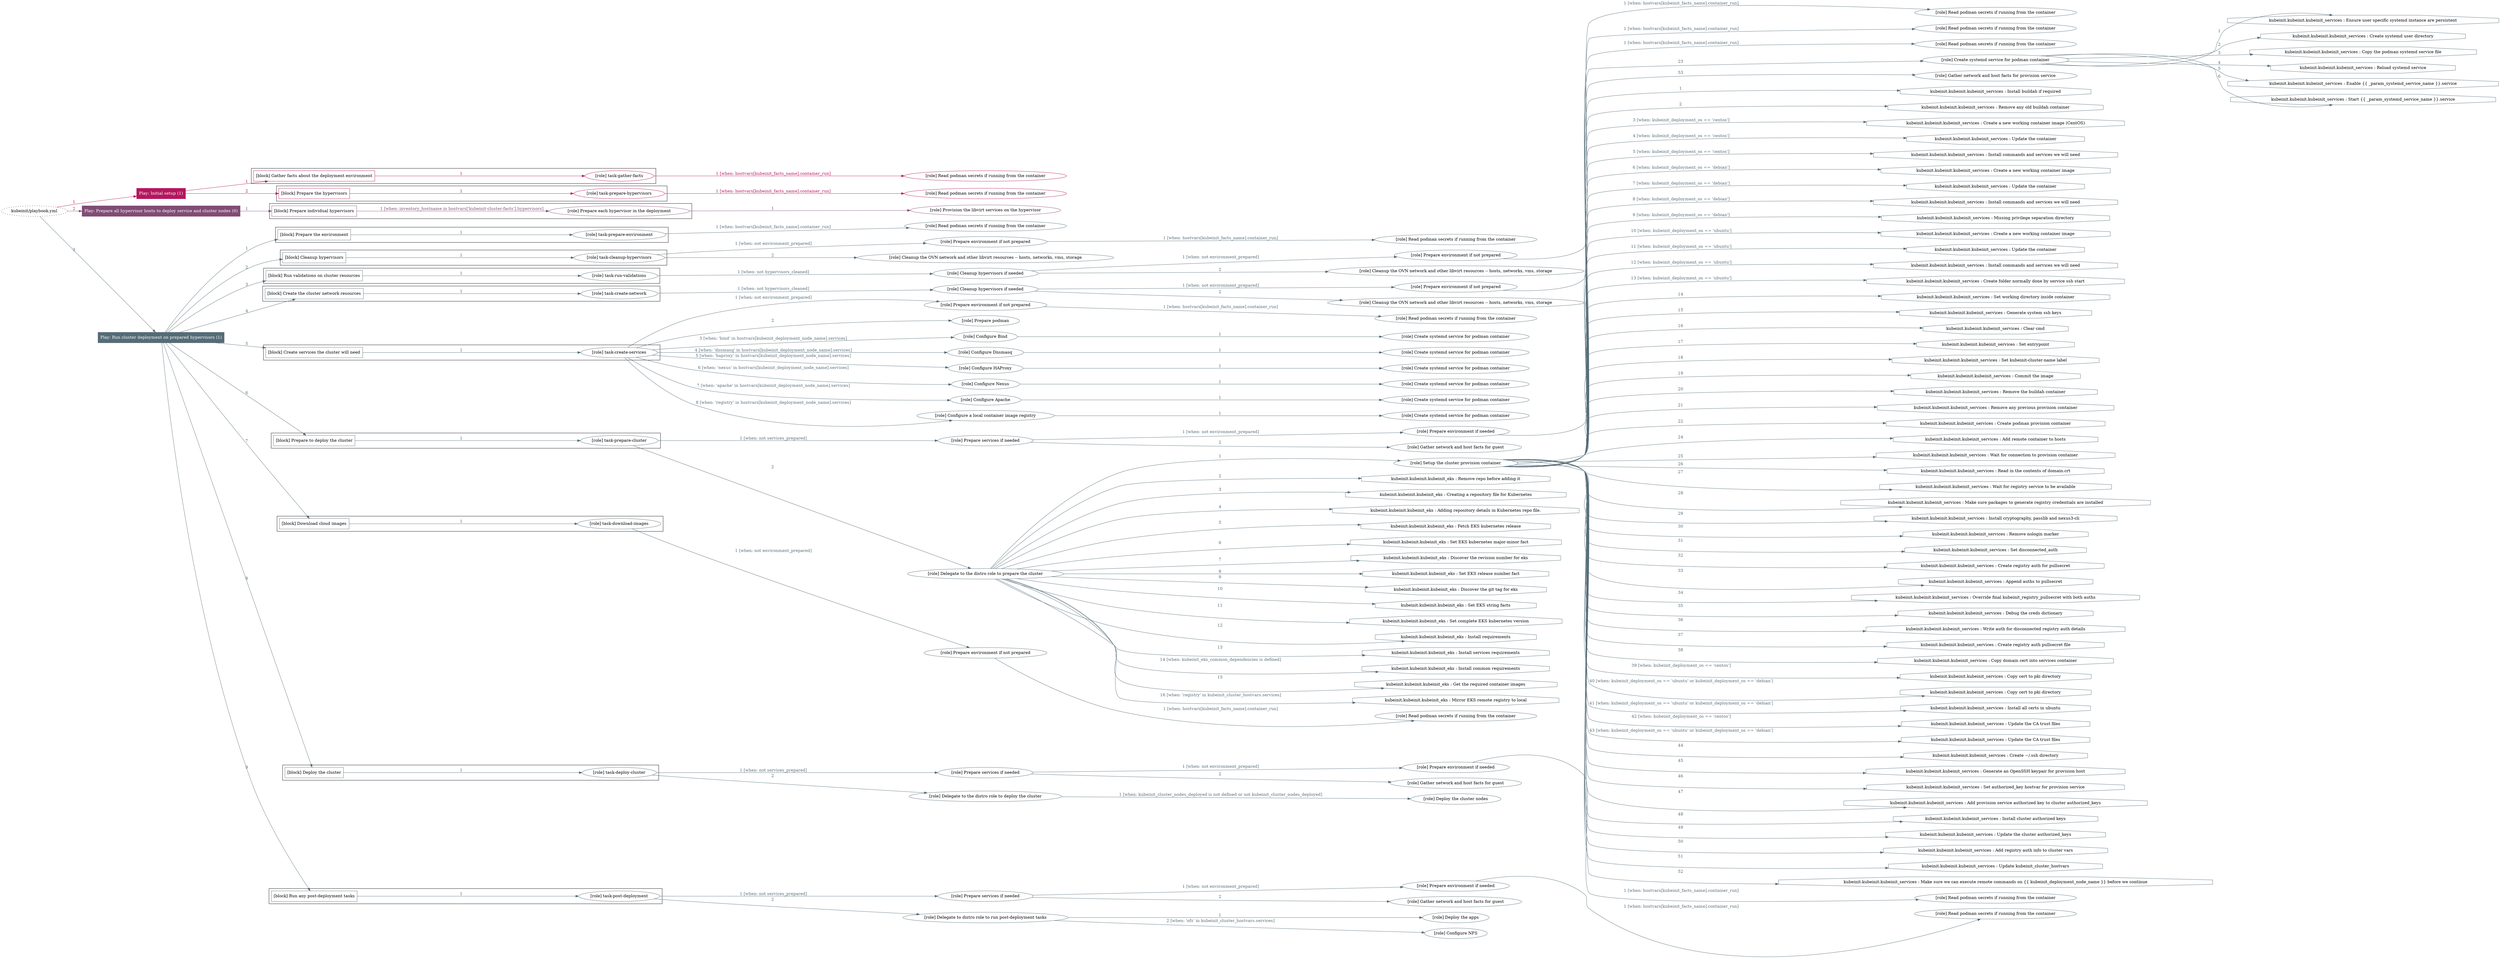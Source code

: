 digraph {
	graph [concentrate=true ordering=in rankdir=LR ratio=fill]
	edge [esep=5 sep=10]
	"kubeinit/playbook.yml" [id=root_node style=dotted]
	play_213f224e [label="Play: Initial setup (1)" color="#b6165e" fontcolor="#ffffff" id=play_213f224e shape=box style=filled tooltip=localhost]
	"kubeinit/playbook.yml" -> play_213f224e [label="1 " color="#b6165e" fontcolor="#b6165e" id=edge_bcc7f923 labeltooltip="1 " tooltip="1 "]
	subgraph "Read podman secrets if running from the container" {
		role_6fae4da5 [label="[role] Read podman secrets if running from the container" color="#b6165e" id=role_6fae4da5 tooltip="Read podman secrets if running from the container"]
	}
	subgraph "task-gather-facts" {
		role_3daa9d02 [label="[role] task-gather-facts" color="#b6165e" id=role_3daa9d02 tooltip="task-gather-facts"]
		role_3daa9d02 -> role_6fae4da5 [label="1 [when: hostvars[kubeinit_facts_name].container_run]" color="#b6165e" fontcolor="#b6165e" id=edge_606ca2a6 labeltooltip="1 [when: hostvars[kubeinit_facts_name].container_run]" tooltip="1 [when: hostvars[kubeinit_facts_name].container_run]"]
	}
	subgraph "Read podman secrets if running from the container" {
		role_9d55959b [label="[role] Read podman secrets if running from the container" color="#b6165e" id=role_9d55959b tooltip="Read podman secrets if running from the container"]
	}
	subgraph "task-prepare-hypervisors" {
		role_b3e588ba [label="[role] task-prepare-hypervisors" color="#b6165e" id=role_b3e588ba tooltip="task-prepare-hypervisors"]
		role_b3e588ba -> role_9d55959b [label="1 [when: hostvars[kubeinit_facts_name].container_run]" color="#b6165e" fontcolor="#b6165e" id=edge_e23ecba1 labeltooltip="1 [when: hostvars[kubeinit_facts_name].container_run]" tooltip="1 [when: hostvars[kubeinit_facts_name].container_run]"]
	}
	subgraph "Play: Initial setup (1)" {
		play_213f224e -> block_6819969c [label=1 color="#b6165e" fontcolor="#b6165e" id=edge_2ac88c82 labeltooltip=1 tooltip=1]
		subgraph cluster_block_6819969c {
			block_6819969c [label="[block] Gather facts about the deployment environment" color="#b6165e" id=block_6819969c labeltooltip="Gather facts about the deployment environment" shape=box tooltip="Gather facts about the deployment environment"]
			block_6819969c -> role_3daa9d02 [label="1 " color="#b6165e" fontcolor="#b6165e" id=edge_5d2657b3 labeltooltip="1 " tooltip="1 "]
		}
		play_213f224e -> block_0659b045 [label=2 color="#b6165e" fontcolor="#b6165e" id=edge_fc0f7647 labeltooltip=2 tooltip=2]
		subgraph cluster_block_0659b045 {
			block_0659b045 [label="[block] Prepare the hypervisors" color="#b6165e" id=block_0659b045 labeltooltip="Prepare the hypervisors" shape=box tooltip="Prepare the hypervisors"]
			block_0659b045 -> role_b3e588ba [label="1 " color="#b6165e" fontcolor="#b6165e" id=edge_28c96007 labeltooltip="1 " tooltip="1 "]
		}
	}
	play_93d9a16a [label="Play: Prepare all hypervisor hosts to deploy service and cluster nodes (0)" color="#804c75" fontcolor="#ffffff" id=play_93d9a16a shape=box style=filled tooltip="Play: Prepare all hypervisor hosts to deploy service and cluster nodes (0)"]
	"kubeinit/playbook.yml" -> play_93d9a16a [label="2 " color="#804c75" fontcolor="#804c75" id=edge_40f42648 labeltooltip="2 " tooltip="2 "]
	subgraph "Provision the libvirt services on the hypervisor" {
		role_11adf6aa [label="[role] Provision the libvirt services on the hypervisor" color="#804c75" id=role_11adf6aa tooltip="Provision the libvirt services on the hypervisor"]
	}
	subgraph "Prepare each hypervisor in the deployment" {
		role_f7cfc316 [label="[role] Prepare each hypervisor in the deployment" color="#804c75" id=role_f7cfc316 tooltip="Prepare each hypervisor in the deployment"]
		role_f7cfc316 -> role_11adf6aa [label="1 " color="#804c75" fontcolor="#804c75" id=edge_955c4f2e labeltooltip="1 " tooltip="1 "]
	}
	subgraph "Play: Prepare all hypervisor hosts to deploy service and cluster nodes (0)" {
		play_93d9a16a -> block_e1a89f68 [label=1 color="#804c75" fontcolor="#804c75" id=edge_a2365530 labeltooltip=1 tooltip=1]
		subgraph cluster_block_e1a89f68 {
			block_e1a89f68 [label="[block] Prepare individual hypervisors" color="#804c75" id=block_e1a89f68 labeltooltip="Prepare individual hypervisors" shape=box tooltip="Prepare individual hypervisors"]
			block_e1a89f68 -> role_f7cfc316 [label="1 [when: inventory_hostname in hostvars['kubeinit-cluster-facts'].hypervisors]" color="#804c75" fontcolor="#804c75" id=edge_7156a4ee labeltooltip="1 [when: inventory_hostname in hostvars['kubeinit-cluster-facts'].hypervisors]" tooltip="1 [when: inventory_hostname in hostvars['kubeinit-cluster-facts'].hypervisors]"]
		}
	}
	play_51541b2b [label="Play: Run cluster deployment on prepared hypervisors (1)" color="#556c77" fontcolor="#ffffff" id=play_51541b2b shape=box style=filled tooltip=localhost]
	"kubeinit/playbook.yml" -> play_51541b2b [label="3 " color="#556c77" fontcolor="#556c77" id=edge_4a531b9a labeltooltip="3 " tooltip="3 "]
	subgraph "Read podman secrets if running from the container" {
		role_d463c426 [label="[role] Read podman secrets if running from the container" color="#556c77" id=role_d463c426 tooltip="Read podman secrets if running from the container"]
	}
	subgraph "task-prepare-environment" {
		role_87d5109f [label="[role] task-prepare-environment" color="#556c77" id=role_87d5109f tooltip="task-prepare-environment"]
		role_87d5109f -> role_d463c426 [label="1 [when: hostvars[kubeinit_facts_name].container_run]" color="#556c77" fontcolor="#556c77" id=edge_75179e72 labeltooltip="1 [when: hostvars[kubeinit_facts_name].container_run]" tooltip="1 [when: hostvars[kubeinit_facts_name].container_run]"]
	}
	subgraph "Read podman secrets if running from the container" {
		role_6edde8f5 [label="[role] Read podman secrets if running from the container" color="#556c77" id=role_6edde8f5 tooltip="Read podman secrets if running from the container"]
	}
	subgraph "Prepare environment if not prepared" {
		role_4ce0f50f [label="[role] Prepare environment if not prepared" color="#556c77" id=role_4ce0f50f tooltip="Prepare environment if not prepared"]
		role_4ce0f50f -> role_6edde8f5 [label="1 [when: hostvars[kubeinit_facts_name].container_run]" color="#556c77" fontcolor="#556c77" id=edge_3dd372ea labeltooltip="1 [when: hostvars[kubeinit_facts_name].container_run]" tooltip="1 [when: hostvars[kubeinit_facts_name].container_run]"]
	}
	subgraph "Cleanup the OVN network and other libvirt resources -- hosts, networks, vms, storage" {
		role_8e284e65 [label="[role] Cleanup the OVN network and other libvirt resources -- hosts, networks, vms, storage" color="#556c77" id=role_8e284e65 tooltip="Cleanup the OVN network and other libvirt resources -- hosts, networks, vms, storage"]
	}
	subgraph "task-cleanup-hypervisors" {
		role_b30ddd92 [label="[role] task-cleanup-hypervisors" color="#556c77" id=role_b30ddd92 tooltip="task-cleanup-hypervisors"]
		role_b30ddd92 -> role_4ce0f50f [label="1 [when: not environment_prepared]" color="#556c77" fontcolor="#556c77" id=edge_1ad85219 labeltooltip="1 [when: not environment_prepared]" tooltip="1 [when: not environment_prepared]"]
		role_b30ddd92 -> role_8e284e65 [label="2 " color="#556c77" fontcolor="#556c77" id=edge_4b482b2f labeltooltip="2 " tooltip="2 "]
	}
	subgraph "Read podman secrets if running from the container" {
		role_35ddc9c2 [label="[role] Read podman secrets if running from the container" color="#556c77" id=role_35ddc9c2 tooltip="Read podman secrets if running from the container"]
	}
	subgraph "Prepare environment if not prepared" {
		role_5c58541e [label="[role] Prepare environment if not prepared" color="#556c77" id=role_5c58541e tooltip="Prepare environment if not prepared"]
		role_5c58541e -> role_35ddc9c2 [label="1 [when: hostvars[kubeinit_facts_name].container_run]" color="#556c77" fontcolor="#556c77" id=edge_2d92f832 labeltooltip="1 [when: hostvars[kubeinit_facts_name].container_run]" tooltip="1 [when: hostvars[kubeinit_facts_name].container_run]"]
	}
	subgraph "Cleanup the OVN network and other libvirt resources -- hosts, networks, vms, storage" {
		role_239dcb6d [label="[role] Cleanup the OVN network and other libvirt resources -- hosts, networks, vms, storage" color="#556c77" id=role_239dcb6d tooltip="Cleanup the OVN network and other libvirt resources -- hosts, networks, vms, storage"]
	}
	subgraph "Cleanup hypervisors if needed" {
		role_7a73d570 [label="[role] Cleanup hypervisors if needed" color="#556c77" id=role_7a73d570 tooltip="Cleanup hypervisors if needed"]
		role_7a73d570 -> role_5c58541e [label="1 [when: not environment_prepared]" color="#556c77" fontcolor="#556c77" id=edge_430dc2d2 labeltooltip="1 [when: not environment_prepared]" tooltip="1 [when: not environment_prepared]"]
		role_7a73d570 -> role_239dcb6d [label="2 " color="#556c77" fontcolor="#556c77" id=edge_1da99cf0 labeltooltip="2 " tooltip="2 "]
	}
	subgraph "task-run-validations" {
		role_28965996 [label="[role] task-run-validations" color="#556c77" id=role_28965996 tooltip="task-run-validations"]
		role_28965996 -> role_7a73d570 [label="1 [when: not hypervisors_cleaned]" color="#556c77" fontcolor="#556c77" id=edge_ea29a658 labeltooltip="1 [when: not hypervisors_cleaned]" tooltip="1 [when: not hypervisors_cleaned]"]
	}
	subgraph "Read podman secrets if running from the container" {
		role_da7162ee [label="[role] Read podman secrets if running from the container" color="#556c77" id=role_da7162ee tooltip="Read podman secrets if running from the container"]
	}
	subgraph "Prepare environment if not prepared" {
		role_421ade4d [label="[role] Prepare environment if not prepared" color="#556c77" id=role_421ade4d tooltip="Prepare environment if not prepared"]
		role_421ade4d -> role_da7162ee [label="1 [when: hostvars[kubeinit_facts_name].container_run]" color="#556c77" fontcolor="#556c77" id=edge_678c3c8c labeltooltip="1 [when: hostvars[kubeinit_facts_name].container_run]" tooltip="1 [when: hostvars[kubeinit_facts_name].container_run]"]
	}
	subgraph "Cleanup the OVN network and other libvirt resources -- hosts, networks, vms, storage" {
		role_2fc813c1 [label="[role] Cleanup the OVN network and other libvirt resources -- hosts, networks, vms, storage" color="#556c77" id=role_2fc813c1 tooltip="Cleanup the OVN network and other libvirt resources -- hosts, networks, vms, storage"]
	}
	subgraph "Cleanup hypervisors if needed" {
		role_c37bb1fa [label="[role] Cleanup hypervisors if needed" color="#556c77" id=role_c37bb1fa tooltip="Cleanup hypervisors if needed"]
		role_c37bb1fa -> role_421ade4d [label="1 [when: not environment_prepared]" color="#556c77" fontcolor="#556c77" id=edge_d11562c4 labeltooltip="1 [when: not environment_prepared]" tooltip="1 [when: not environment_prepared]"]
		role_c37bb1fa -> role_2fc813c1 [label="2 " color="#556c77" fontcolor="#556c77" id=edge_e335a620 labeltooltip="2 " tooltip="2 "]
	}
	subgraph "task-create-network" {
		role_479144ea [label="[role] task-create-network" color="#556c77" id=role_479144ea tooltip="task-create-network"]
		role_479144ea -> role_c37bb1fa [label="1 [when: not hypervisors_cleaned]" color="#556c77" fontcolor="#556c77" id=edge_5cef82dc labeltooltip="1 [when: not hypervisors_cleaned]" tooltip="1 [when: not hypervisors_cleaned]"]
	}
	subgraph "Read podman secrets if running from the container" {
		role_43dda18b [label="[role] Read podman secrets if running from the container" color="#556c77" id=role_43dda18b tooltip="Read podman secrets if running from the container"]
	}
	subgraph "Prepare environment if not prepared" {
		role_ae459197 [label="[role] Prepare environment if not prepared" color="#556c77" id=role_ae459197 tooltip="Prepare environment if not prepared"]
		role_ae459197 -> role_43dda18b [label="1 [when: hostvars[kubeinit_facts_name].container_run]" color="#556c77" fontcolor="#556c77" id=edge_0d782db5 labeltooltip="1 [when: hostvars[kubeinit_facts_name].container_run]" tooltip="1 [when: hostvars[kubeinit_facts_name].container_run]"]
	}
	subgraph "Prepare podman" {
		role_dc4ef62b [label="[role] Prepare podman" color="#556c77" id=role_dc4ef62b tooltip="Prepare podman"]
	}
	subgraph "Create systemd service for podman container" {
		role_9eaae545 [label="[role] Create systemd service for podman container" color="#556c77" id=role_9eaae545 tooltip="Create systemd service for podman container"]
	}
	subgraph "Configure Bind" {
		role_8fda4bb0 [label="[role] Configure Bind" color="#556c77" id=role_8fda4bb0 tooltip="Configure Bind"]
		role_8fda4bb0 -> role_9eaae545 [label="1 " color="#556c77" fontcolor="#556c77" id=edge_7a6d00e3 labeltooltip="1 " tooltip="1 "]
	}
	subgraph "Create systemd service for podman container" {
		role_cacae34c [label="[role] Create systemd service for podman container" color="#556c77" id=role_cacae34c tooltip="Create systemd service for podman container"]
	}
	subgraph "Configure Dnsmasq" {
		role_e81cf12d [label="[role] Configure Dnsmasq" color="#556c77" id=role_e81cf12d tooltip="Configure Dnsmasq"]
		role_e81cf12d -> role_cacae34c [label="1 " color="#556c77" fontcolor="#556c77" id=edge_76eb1442 labeltooltip="1 " tooltip="1 "]
	}
	subgraph "Create systemd service for podman container" {
		role_3b733d02 [label="[role] Create systemd service for podman container" color="#556c77" id=role_3b733d02 tooltip="Create systemd service for podman container"]
	}
	subgraph "Configure HAProxy" {
		role_d37d9c45 [label="[role] Configure HAProxy" color="#556c77" id=role_d37d9c45 tooltip="Configure HAProxy"]
		role_d37d9c45 -> role_3b733d02 [label="1 " color="#556c77" fontcolor="#556c77" id=edge_e5d9c678 labeltooltip="1 " tooltip="1 "]
	}
	subgraph "Create systemd service for podman container" {
		role_ba1ecabe [label="[role] Create systemd service for podman container" color="#556c77" id=role_ba1ecabe tooltip="Create systemd service for podman container"]
	}
	subgraph "Configure Nexus" {
		role_e62ba1f5 [label="[role] Configure Nexus" color="#556c77" id=role_e62ba1f5 tooltip="Configure Nexus"]
		role_e62ba1f5 -> role_ba1ecabe [label="1 " color="#556c77" fontcolor="#556c77" id=edge_3108903b labeltooltip="1 " tooltip="1 "]
	}
	subgraph "Create systemd service for podman container" {
		role_3c3c881f [label="[role] Create systemd service for podman container" color="#556c77" id=role_3c3c881f tooltip="Create systemd service for podman container"]
	}
	subgraph "Configure Apache" {
		role_87eb57d1 [label="[role] Configure Apache" color="#556c77" id=role_87eb57d1 tooltip="Configure Apache"]
		role_87eb57d1 -> role_3c3c881f [label="1 " color="#556c77" fontcolor="#556c77" id=edge_36d98d65 labeltooltip="1 " tooltip="1 "]
	}
	subgraph "Create systemd service for podman container" {
		role_004eb457 [label="[role] Create systemd service for podman container" color="#556c77" id=role_004eb457 tooltip="Create systemd service for podman container"]
	}
	subgraph "Configure a local container image registry" {
		role_050724e7 [label="[role] Configure a local container image registry" color="#556c77" id=role_050724e7 tooltip="Configure a local container image registry"]
		role_050724e7 -> role_004eb457 [label="1 " color="#556c77" fontcolor="#556c77" id=edge_0120c27a labeltooltip="1 " tooltip="1 "]
	}
	subgraph "task-create-services" {
		role_28529d72 [label="[role] task-create-services" color="#556c77" id=role_28529d72 tooltip="task-create-services"]
		role_28529d72 -> role_ae459197 [label="1 [when: not environment_prepared]" color="#556c77" fontcolor="#556c77" id=edge_0d5cc60b labeltooltip="1 [when: not environment_prepared]" tooltip="1 [when: not environment_prepared]"]
		role_28529d72 -> role_dc4ef62b [label="2 " color="#556c77" fontcolor="#556c77" id=edge_a1be93b6 labeltooltip="2 " tooltip="2 "]
		role_28529d72 -> role_8fda4bb0 [label="3 [when: 'bind' in hostvars[kubeinit_deployment_node_name].services]" color="#556c77" fontcolor="#556c77" id=edge_9ff62770 labeltooltip="3 [when: 'bind' in hostvars[kubeinit_deployment_node_name].services]" tooltip="3 [when: 'bind' in hostvars[kubeinit_deployment_node_name].services]"]
		role_28529d72 -> role_e81cf12d [label="4 [when: 'dnsmasq' in hostvars[kubeinit_deployment_node_name].services]" color="#556c77" fontcolor="#556c77" id=edge_1fcb8578 labeltooltip="4 [when: 'dnsmasq' in hostvars[kubeinit_deployment_node_name].services]" tooltip="4 [when: 'dnsmasq' in hostvars[kubeinit_deployment_node_name].services]"]
		role_28529d72 -> role_d37d9c45 [label="5 [when: 'haproxy' in hostvars[kubeinit_deployment_node_name].services]" color="#556c77" fontcolor="#556c77" id=edge_34e27600 labeltooltip="5 [when: 'haproxy' in hostvars[kubeinit_deployment_node_name].services]" tooltip="5 [when: 'haproxy' in hostvars[kubeinit_deployment_node_name].services]"]
		role_28529d72 -> role_e62ba1f5 [label="6 [when: 'nexus' in hostvars[kubeinit_deployment_node_name].services]" color="#556c77" fontcolor="#556c77" id=edge_cff06b06 labeltooltip="6 [when: 'nexus' in hostvars[kubeinit_deployment_node_name].services]" tooltip="6 [when: 'nexus' in hostvars[kubeinit_deployment_node_name].services]"]
		role_28529d72 -> role_87eb57d1 [label="7 [when: 'apache' in hostvars[kubeinit_deployment_node_name].services]" color="#556c77" fontcolor="#556c77" id=edge_897ca704 labeltooltip="7 [when: 'apache' in hostvars[kubeinit_deployment_node_name].services]" tooltip="7 [when: 'apache' in hostvars[kubeinit_deployment_node_name].services]"]
		role_28529d72 -> role_050724e7 [label="8 [when: 'registry' in hostvars[kubeinit_deployment_node_name].services]" color="#556c77" fontcolor="#556c77" id=edge_6320c129 labeltooltip="8 [when: 'registry' in hostvars[kubeinit_deployment_node_name].services]" tooltip="8 [when: 'registry' in hostvars[kubeinit_deployment_node_name].services]"]
	}
	subgraph "Read podman secrets if running from the container" {
		role_60412442 [label="[role] Read podman secrets if running from the container" color="#556c77" id=role_60412442 tooltip="Read podman secrets if running from the container"]
	}
	subgraph "Prepare environment if needed" {
		role_51bf4aae [label="[role] Prepare environment if needed" color="#556c77" id=role_51bf4aae tooltip="Prepare environment if needed"]
		role_51bf4aae -> role_60412442 [label="1 [when: hostvars[kubeinit_facts_name].container_run]" color="#556c77" fontcolor="#556c77" id=edge_c1e8fb0b labeltooltip="1 [when: hostvars[kubeinit_facts_name].container_run]" tooltip="1 [when: hostvars[kubeinit_facts_name].container_run]"]
	}
	subgraph "Gather network and host facts for guest" {
		role_7bf50613 [label="[role] Gather network and host facts for guest" color="#556c77" id=role_7bf50613 tooltip="Gather network and host facts for guest"]
	}
	subgraph "Prepare services if needed" {
		role_1dda9202 [label="[role] Prepare services if needed" color="#556c77" id=role_1dda9202 tooltip="Prepare services if needed"]
		role_1dda9202 -> role_51bf4aae [label="1 [when: not environment_prepared]" color="#556c77" fontcolor="#556c77" id=edge_7b5b2969 labeltooltip="1 [when: not environment_prepared]" tooltip="1 [when: not environment_prepared]"]
		role_1dda9202 -> role_7bf50613 [label="2 " color="#556c77" fontcolor="#556c77" id=edge_a3eb02bb labeltooltip="2 " tooltip="2 "]
	}
	subgraph "Create systemd service for podman container" {
		role_1c17e65f [label="[role] Create systemd service for podman container" color="#556c77" id=role_1c17e65f tooltip="Create systemd service for podman container"]
		task_85e9d548 [label="kubeinit.kubeinit.kubeinit_services : Ensure user specific systemd instance are persistent" color="#556c77" id=task_85e9d548 shape=octagon tooltip="kubeinit.kubeinit.kubeinit_services : Ensure user specific systemd instance are persistent"]
		role_1c17e65f -> task_85e9d548 [label="1 " color="#556c77" fontcolor="#556c77" id=edge_f8b98d39 labeltooltip="1 " tooltip="1 "]
		task_6e8e2cd5 [label="kubeinit.kubeinit.kubeinit_services : Create systemd user directory" color="#556c77" id=task_6e8e2cd5 shape=octagon tooltip="kubeinit.kubeinit.kubeinit_services : Create systemd user directory"]
		role_1c17e65f -> task_6e8e2cd5 [label="2 " color="#556c77" fontcolor="#556c77" id=edge_5c4e651e labeltooltip="2 " tooltip="2 "]
		task_f7bb1ab6 [label="kubeinit.kubeinit.kubeinit_services : Copy the podman systemd service file" color="#556c77" id=task_f7bb1ab6 shape=octagon tooltip="kubeinit.kubeinit.kubeinit_services : Copy the podman systemd service file"]
		role_1c17e65f -> task_f7bb1ab6 [label="3 " color="#556c77" fontcolor="#556c77" id=edge_51b12092 labeltooltip="3 " tooltip="3 "]
		task_c17a8962 [label="kubeinit.kubeinit.kubeinit_services : Reload systemd service" color="#556c77" id=task_c17a8962 shape=octagon tooltip="kubeinit.kubeinit.kubeinit_services : Reload systemd service"]
		role_1c17e65f -> task_c17a8962 [label="4 " color="#556c77" fontcolor="#556c77" id=edge_e6e511ce labeltooltip="4 " tooltip="4 "]
		task_5a215a5d [label="kubeinit.kubeinit.kubeinit_services : Enable {{ _param_systemd_service_name }}.service" color="#556c77" id=task_5a215a5d shape=octagon tooltip="kubeinit.kubeinit.kubeinit_services : Enable {{ _param_systemd_service_name }}.service"]
		role_1c17e65f -> task_5a215a5d [label="5 " color="#556c77" fontcolor="#556c77" id=edge_7a5b97cc labeltooltip="5 " tooltip="5 "]
		task_9cab67dc [label="kubeinit.kubeinit.kubeinit_services : Start {{ _param_systemd_service_name }}.service" color="#556c77" id=task_9cab67dc shape=octagon tooltip="kubeinit.kubeinit.kubeinit_services : Start {{ _param_systemd_service_name }}.service"]
		role_1c17e65f -> task_9cab67dc [label="6 " color="#556c77" fontcolor="#556c77" id=edge_7a8d3977 labeltooltip="6 " tooltip="6 "]
	}
	subgraph "Gather network and host facts for provision service" {
		role_30d154b8 [label="[role] Gather network and host facts for provision service" color="#556c77" id=role_30d154b8 tooltip="Gather network and host facts for provision service"]
	}
	subgraph "Setup the cluster provision container" {
		role_d5993841 [label="[role] Setup the cluster provision container" color="#556c77" id=role_d5993841 tooltip="Setup the cluster provision container"]
		task_cfda0a98 [label="kubeinit.kubeinit.kubeinit_services : Install buildah if required" color="#556c77" id=task_cfda0a98 shape=octagon tooltip="kubeinit.kubeinit.kubeinit_services : Install buildah if required"]
		role_d5993841 -> task_cfda0a98 [label="1 " color="#556c77" fontcolor="#556c77" id=edge_12ae29d3 labeltooltip="1 " tooltip="1 "]
		task_7e3a1b08 [label="kubeinit.kubeinit.kubeinit_services : Remove any old buildah container" color="#556c77" id=task_7e3a1b08 shape=octagon tooltip="kubeinit.kubeinit.kubeinit_services : Remove any old buildah container"]
		role_d5993841 -> task_7e3a1b08 [label="2 " color="#556c77" fontcolor="#556c77" id=edge_44ff59f7 labeltooltip="2 " tooltip="2 "]
		task_9a8e90e5 [label="kubeinit.kubeinit.kubeinit_services : Create a new working container image (CentOS)" color="#556c77" id=task_9a8e90e5 shape=octagon tooltip="kubeinit.kubeinit.kubeinit_services : Create a new working container image (CentOS)"]
		role_d5993841 -> task_9a8e90e5 [label="3 [when: kubeinit_deployment_os == 'centos']" color="#556c77" fontcolor="#556c77" id=edge_39a00b01 labeltooltip="3 [when: kubeinit_deployment_os == 'centos']" tooltip="3 [when: kubeinit_deployment_os == 'centos']"]
		task_d658d94d [label="kubeinit.kubeinit.kubeinit_services : Update the container" color="#556c77" id=task_d658d94d shape=octagon tooltip="kubeinit.kubeinit.kubeinit_services : Update the container"]
		role_d5993841 -> task_d658d94d [label="4 [when: kubeinit_deployment_os == 'centos']" color="#556c77" fontcolor="#556c77" id=edge_c21baa2d labeltooltip="4 [when: kubeinit_deployment_os == 'centos']" tooltip="4 [when: kubeinit_deployment_os == 'centos']"]
		task_ca053a01 [label="kubeinit.kubeinit.kubeinit_services : Install commands and services we will need" color="#556c77" id=task_ca053a01 shape=octagon tooltip="kubeinit.kubeinit.kubeinit_services : Install commands and services we will need"]
		role_d5993841 -> task_ca053a01 [label="5 [when: kubeinit_deployment_os == 'centos']" color="#556c77" fontcolor="#556c77" id=edge_b79c9136 labeltooltip="5 [when: kubeinit_deployment_os == 'centos']" tooltip="5 [when: kubeinit_deployment_os == 'centos']"]
		task_ff250a70 [label="kubeinit.kubeinit.kubeinit_services : Create a new working container image" color="#556c77" id=task_ff250a70 shape=octagon tooltip="kubeinit.kubeinit.kubeinit_services : Create a new working container image"]
		role_d5993841 -> task_ff250a70 [label="6 [when: kubeinit_deployment_os == 'debian']" color="#556c77" fontcolor="#556c77" id=edge_b2c4eb40 labeltooltip="6 [when: kubeinit_deployment_os == 'debian']" tooltip="6 [when: kubeinit_deployment_os == 'debian']"]
		task_ed3eee7c [label="kubeinit.kubeinit.kubeinit_services : Update the container" color="#556c77" id=task_ed3eee7c shape=octagon tooltip="kubeinit.kubeinit.kubeinit_services : Update the container"]
		role_d5993841 -> task_ed3eee7c [label="7 [when: kubeinit_deployment_os == 'debian']" color="#556c77" fontcolor="#556c77" id=edge_1e2dcf85 labeltooltip="7 [when: kubeinit_deployment_os == 'debian']" tooltip="7 [when: kubeinit_deployment_os == 'debian']"]
		task_3ba89cb0 [label="kubeinit.kubeinit.kubeinit_services : Install commands and services we will need" color="#556c77" id=task_3ba89cb0 shape=octagon tooltip="kubeinit.kubeinit.kubeinit_services : Install commands and services we will need"]
		role_d5993841 -> task_3ba89cb0 [label="8 [when: kubeinit_deployment_os == 'debian']" color="#556c77" fontcolor="#556c77" id=edge_257d1556 labeltooltip="8 [when: kubeinit_deployment_os == 'debian']" tooltip="8 [when: kubeinit_deployment_os == 'debian']"]
		task_85df8e71 [label="kubeinit.kubeinit.kubeinit_services : Missing privilege separation directory" color="#556c77" id=task_85df8e71 shape=octagon tooltip="kubeinit.kubeinit.kubeinit_services : Missing privilege separation directory"]
		role_d5993841 -> task_85df8e71 [label="9 [when: kubeinit_deployment_os == 'debian']" color="#556c77" fontcolor="#556c77" id=edge_d236d316 labeltooltip="9 [when: kubeinit_deployment_os == 'debian']" tooltip="9 [when: kubeinit_deployment_os == 'debian']"]
		task_d10e9dc0 [label="kubeinit.kubeinit.kubeinit_services : Create a new working container image" color="#556c77" id=task_d10e9dc0 shape=octagon tooltip="kubeinit.kubeinit.kubeinit_services : Create a new working container image"]
		role_d5993841 -> task_d10e9dc0 [label="10 [when: kubeinit_deployment_os == 'ubuntu']" color="#556c77" fontcolor="#556c77" id=edge_73e90143 labeltooltip="10 [when: kubeinit_deployment_os == 'ubuntu']" tooltip="10 [when: kubeinit_deployment_os == 'ubuntu']"]
		task_66aa2ce8 [label="kubeinit.kubeinit.kubeinit_services : Update the container" color="#556c77" id=task_66aa2ce8 shape=octagon tooltip="kubeinit.kubeinit.kubeinit_services : Update the container"]
		role_d5993841 -> task_66aa2ce8 [label="11 [when: kubeinit_deployment_os == 'ubuntu']" color="#556c77" fontcolor="#556c77" id=edge_6f7334a2 labeltooltip="11 [when: kubeinit_deployment_os == 'ubuntu']" tooltip="11 [when: kubeinit_deployment_os == 'ubuntu']"]
		task_1a32dc8d [label="kubeinit.kubeinit.kubeinit_services : Install commands and services we will need" color="#556c77" id=task_1a32dc8d shape=octagon tooltip="kubeinit.kubeinit.kubeinit_services : Install commands and services we will need"]
		role_d5993841 -> task_1a32dc8d [label="12 [when: kubeinit_deployment_os == 'ubuntu']" color="#556c77" fontcolor="#556c77" id=edge_5ff6063d labeltooltip="12 [when: kubeinit_deployment_os == 'ubuntu']" tooltip="12 [when: kubeinit_deployment_os == 'ubuntu']"]
		task_bdc57b46 [label="kubeinit.kubeinit.kubeinit_services : Create folder normally done by service ssh start" color="#556c77" id=task_bdc57b46 shape=octagon tooltip="kubeinit.kubeinit.kubeinit_services : Create folder normally done by service ssh start"]
		role_d5993841 -> task_bdc57b46 [label="13 [when: kubeinit_deployment_os == 'ubuntu']" color="#556c77" fontcolor="#556c77" id=edge_ccab3446 labeltooltip="13 [when: kubeinit_deployment_os == 'ubuntu']" tooltip="13 [when: kubeinit_deployment_os == 'ubuntu']"]
		task_f2a1602c [label="kubeinit.kubeinit.kubeinit_services : Set working directory inside container" color="#556c77" id=task_f2a1602c shape=octagon tooltip="kubeinit.kubeinit.kubeinit_services : Set working directory inside container"]
		role_d5993841 -> task_f2a1602c [label="14 " color="#556c77" fontcolor="#556c77" id=edge_6bc80458 labeltooltip="14 " tooltip="14 "]
		task_5ef79500 [label="kubeinit.kubeinit.kubeinit_services : Generate system ssh keys" color="#556c77" id=task_5ef79500 shape=octagon tooltip="kubeinit.kubeinit.kubeinit_services : Generate system ssh keys"]
		role_d5993841 -> task_5ef79500 [label="15 " color="#556c77" fontcolor="#556c77" id=edge_7e7121de labeltooltip="15 " tooltip="15 "]
		task_1a8f14e4 [label="kubeinit.kubeinit.kubeinit_services : Clear cmd" color="#556c77" id=task_1a8f14e4 shape=octagon tooltip="kubeinit.kubeinit.kubeinit_services : Clear cmd"]
		role_d5993841 -> task_1a8f14e4 [label="16 " color="#556c77" fontcolor="#556c77" id=edge_76abae0b labeltooltip="16 " tooltip="16 "]
		task_8a4fc1e3 [label="kubeinit.kubeinit.kubeinit_services : Set entrypoint" color="#556c77" id=task_8a4fc1e3 shape=octagon tooltip="kubeinit.kubeinit.kubeinit_services : Set entrypoint"]
		role_d5993841 -> task_8a4fc1e3 [label="17 " color="#556c77" fontcolor="#556c77" id=edge_d1330683 labeltooltip="17 " tooltip="17 "]
		task_60a3d631 [label="kubeinit.kubeinit.kubeinit_services : Set kubeinit-cluster-name label" color="#556c77" id=task_60a3d631 shape=octagon tooltip="kubeinit.kubeinit.kubeinit_services : Set kubeinit-cluster-name label"]
		role_d5993841 -> task_60a3d631 [label="18 " color="#556c77" fontcolor="#556c77" id=edge_95a43e25 labeltooltip="18 " tooltip="18 "]
		task_31fb4589 [label="kubeinit.kubeinit.kubeinit_services : Commit the image" color="#556c77" id=task_31fb4589 shape=octagon tooltip="kubeinit.kubeinit.kubeinit_services : Commit the image"]
		role_d5993841 -> task_31fb4589 [label="19 " color="#556c77" fontcolor="#556c77" id=edge_d7445495 labeltooltip="19 " tooltip="19 "]
		task_29ba75a4 [label="kubeinit.kubeinit.kubeinit_services : Remove the buildah container" color="#556c77" id=task_29ba75a4 shape=octagon tooltip="kubeinit.kubeinit.kubeinit_services : Remove the buildah container"]
		role_d5993841 -> task_29ba75a4 [label="20 " color="#556c77" fontcolor="#556c77" id=edge_0a8d937b labeltooltip="20 " tooltip="20 "]
		task_258275ce [label="kubeinit.kubeinit.kubeinit_services : Remove any previous provision container" color="#556c77" id=task_258275ce shape=octagon tooltip="kubeinit.kubeinit.kubeinit_services : Remove any previous provision container"]
		role_d5993841 -> task_258275ce [label="21 " color="#556c77" fontcolor="#556c77" id=edge_63f01dc6 labeltooltip="21 " tooltip="21 "]
		task_07c2f4ab [label="kubeinit.kubeinit.kubeinit_services : Create podman provision container" color="#556c77" id=task_07c2f4ab shape=octagon tooltip="kubeinit.kubeinit.kubeinit_services : Create podman provision container"]
		role_d5993841 -> task_07c2f4ab [label="22 " color="#556c77" fontcolor="#556c77" id=edge_3c4026b1 labeltooltip="22 " tooltip="22 "]
		role_d5993841 -> role_1c17e65f [label="23 " color="#556c77" fontcolor="#556c77" id=edge_1516c05b labeltooltip="23 " tooltip="23 "]
		task_964978b0 [label="kubeinit.kubeinit.kubeinit_services : Add remote container to hosts" color="#556c77" id=task_964978b0 shape=octagon tooltip="kubeinit.kubeinit.kubeinit_services : Add remote container to hosts"]
		role_d5993841 -> task_964978b0 [label="24 " color="#556c77" fontcolor="#556c77" id=edge_8d254166 labeltooltip="24 " tooltip="24 "]
		task_bacb3845 [label="kubeinit.kubeinit.kubeinit_services : Wait for connection to provision container" color="#556c77" id=task_bacb3845 shape=octagon tooltip="kubeinit.kubeinit.kubeinit_services : Wait for connection to provision container"]
		role_d5993841 -> task_bacb3845 [label="25 " color="#556c77" fontcolor="#556c77" id=edge_023be723 labeltooltip="25 " tooltip="25 "]
		task_ffb9fb44 [label="kubeinit.kubeinit.kubeinit_services : Read in the contents of domain.crt" color="#556c77" id=task_ffb9fb44 shape=octagon tooltip="kubeinit.kubeinit.kubeinit_services : Read in the contents of domain.crt"]
		role_d5993841 -> task_ffb9fb44 [label="26 " color="#556c77" fontcolor="#556c77" id=edge_1cf8cf14 labeltooltip="26 " tooltip="26 "]
		task_21d2eb47 [label="kubeinit.kubeinit.kubeinit_services : Wait for registry service to be available" color="#556c77" id=task_21d2eb47 shape=octagon tooltip="kubeinit.kubeinit.kubeinit_services : Wait for registry service to be available"]
		role_d5993841 -> task_21d2eb47 [label="27 " color="#556c77" fontcolor="#556c77" id=edge_08c2c355 labeltooltip="27 " tooltip="27 "]
		task_1c7a093c [label="kubeinit.kubeinit.kubeinit_services : Make sure packages to generate registry credentials are installed" color="#556c77" id=task_1c7a093c shape=octagon tooltip="kubeinit.kubeinit.kubeinit_services : Make sure packages to generate registry credentials are installed"]
		role_d5993841 -> task_1c7a093c [label="28 " color="#556c77" fontcolor="#556c77" id=edge_2c4e0b3e labeltooltip="28 " tooltip="28 "]
		task_3e19cfd9 [label="kubeinit.kubeinit.kubeinit_services : Install cryptography, passlib and nexus3-cli" color="#556c77" id=task_3e19cfd9 shape=octagon tooltip="kubeinit.kubeinit.kubeinit_services : Install cryptography, passlib and nexus3-cli"]
		role_d5993841 -> task_3e19cfd9 [label="29 " color="#556c77" fontcolor="#556c77" id=edge_9b867948 labeltooltip="29 " tooltip="29 "]
		task_5b53b1c5 [label="kubeinit.kubeinit.kubeinit_services : Remove nologin marker" color="#556c77" id=task_5b53b1c5 shape=octagon tooltip="kubeinit.kubeinit.kubeinit_services : Remove nologin marker"]
		role_d5993841 -> task_5b53b1c5 [label="30 " color="#556c77" fontcolor="#556c77" id=edge_63c30bb3 labeltooltip="30 " tooltip="30 "]
		task_4b7dd357 [label="kubeinit.kubeinit.kubeinit_services : Set disconnected_auth" color="#556c77" id=task_4b7dd357 shape=octagon tooltip="kubeinit.kubeinit.kubeinit_services : Set disconnected_auth"]
		role_d5993841 -> task_4b7dd357 [label="31 " color="#556c77" fontcolor="#556c77" id=edge_d798d076 labeltooltip="31 " tooltip="31 "]
		task_bc15a61d [label="kubeinit.kubeinit.kubeinit_services : Create registry auth for pullsecret" color="#556c77" id=task_bc15a61d shape=octagon tooltip="kubeinit.kubeinit.kubeinit_services : Create registry auth for pullsecret"]
		role_d5993841 -> task_bc15a61d [label="32 " color="#556c77" fontcolor="#556c77" id=edge_b350b37c labeltooltip="32 " tooltip="32 "]
		task_eaa72b55 [label="kubeinit.kubeinit.kubeinit_services : Append auths to pullsecret" color="#556c77" id=task_eaa72b55 shape=octagon tooltip="kubeinit.kubeinit.kubeinit_services : Append auths to pullsecret"]
		role_d5993841 -> task_eaa72b55 [label="33 " color="#556c77" fontcolor="#556c77" id=edge_a3547385 labeltooltip="33 " tooltip="33 "]
		task_f1859472 [label="kubeinit.kubeinit.kubeinit_services : Override final kubeinit_registry_pullsecret with both auths" color="#556c77" id=task_f1859472 shape=octagon tooltip="kubeinit.kubeinit.kubeinit_services : Override final kubeinit_registry_pullsecret with both auths"]
		role_d5993841 -> task_f1859472 [label="34 " color="#556c77" fontcolor="#556c77" id=edge_52f3eb6a labeltooltip="34 " tooltip="34 "]
		task_0bb685e6 [label="kubeinit.kubeinit.kubeinit_services : Debug the creds dictionary" color="#556c77" id=task_0bb685e6 shape=octagon tooltip="kubeinit.kubeinit.kubeinit_services : Debug the creds dictionary"]
		role_d5993841 -> task_0bb685e6 [label="35 " color="#556c77" fontcolor="#556c77" id=edge_fb42db1d labeltooltip="35 " tooltip="35 "]
		task_2ed1eecb [label="kubeinit.kubeinit.kubeinit_services : Write auth for disconnected registry auth details" color="#556c77" id=task_2ed1eecb shape=octagon tooltip="kubeinit.kubeinit.kubeinit_services : Write auth for disconnected registry auth details"]
		role_d5993841 -> task_2ed1eecb [label="36 " color="#556c77" fontcolor="#556c77" id=edge_b17de815 labeltooltip="36 " tooltip="36 "]
		task_c9761fb6 [label="kubeinit.kubeinit.kubeinit_services : Create registry auth pullsecret file" color="#556c77" id=task_c9761fb6 shape=octagon tooltip="kubeinit.kubeinit.kubeinit_services : Create registry auth pullsecret file"]
		role_d5993841 -> task_c9761fb6 [label="37 " color="#556c77" fontcolor="#556c77" id=edge_b9e39937 labeltooltip="37 " tooltip="37 "]
		task_82f21897 [label="kubeinit.kubeinit.kubeinit_services : Copy domain cert into services container" color="#556c77" id=task_82f21897 shape=octagon tooltip="kubeinit.kubeinit.kubeinit_services : Copy domain cert into services container"]
		role_d5993841 -> task_82f21897 [label="38 " color="#556c77" fontcolor="#556c77" id=edge_7ffd171b labeltooltip="38 " tooltip="38 "]
		task_075f1378 [label="kubeinit.kubeinit.kubeinit_services : Copy cert to pki directory" color="#556c77" id=task_075f1378 shape=octagon tooltip="kubeinit.kubeinit.kubeinit_services : Copy cert to pki directory"]
		role_d5993841 -> task_075f1378 [label="39 [when: kubeinit_deployment_os == 'centos']" color="#556c77" fontcolor="#556c77" id=edge_e8e33171 labeltooltip="39 [when: kubeinit_deployment_os == 'centos']" tooltip="39 [when: kubeinit_deployment_os == 'centos']"]
		task_4bb9a1f2 [label="kubeinit.kubeinit.kubeinit_services : Copy cert to pki directory" color="#556c77" id=task_4bb9a1f2 shape=octagon tooltip="kubeinit.kubeinit.kubeinit_services : Copy cert to pki directory"]
		role_d5993841 -> task_4bb9a1f2 [label="40 [when: kubeinit_deployment_os == 'ubuntu' or kubeinit_deployment_os == 'debian']" color="#556c77" fontcolor="#556c77" id=edge_db9a4774 labeltooltip="40 [when: kubeinit_deployment_os == 'ubuntu' or kubeinit_deployment_os == 'debian']" tooltip="40 [when: kubeinit_deployment_os == 'ubuntu' or kubeinit_deployment_os == 'debian']"]
		task_ccc6ebb8 [label="kubeinit.kubeinit.kubeinit_services : Install all certs in ubuntu" color="#556c77" id=task_ccc6ebb8 shape=octagon tooltip="kubeinit.kubeinit.kubeinit_services : Install all certs in ubuntu"]
		role_d5993841 -> task_ccc6ebb8 [label="41 [when: kubeinit_deployment_os == 'ubuntu' or kubeinit_deployment_os == 'debian']" color="#556c77" fontcolor="#556c77" id=edge_15592c62 labeltooltip="41 [when: kubeinit_deployment_os == 'ubuntu' or kubeinit_deployment_os == 'debian']" tooltip="41 [when: kubeinit_deployment_os == 'ubuntu' or kubeinit_deployment_os == 'debian']"]
		task_38e6e29f [label="kubeinit.kubeinit.kubeinit_services : Update the CA trust files" color="#556c77" id=task_38e6e29f shape=octagon tooltip="kubeinit.kubeinit.kubeinit_services : Update the CA trust files"]
		role_d5993841 -> task_38e6e29f [label="42 [when: kubeinit_deployment_os == 'centos']" color="#556c77" fontcolor="#556c77" id=edge_bedf2522 labeltooltip="42 [when: kubeinit_deployment_os == 'centos']" tooltip="42 [when: kubeinit_deployment_os == 'centos']"]
		task_c92534ee [label="kubeinit.kubeinit.kubeinit_services : Update the CA trust files" color="#556c77" id=task_c92534ee shape=octagon tooltip="kubeinit.kubeinit.kubeinit_services : Update the CA trust files"]
		role_d5993841 -> task_c92534ee [label="43 [when: kubeinit_deployment_os == 'ubuntu' or kubeinit_deployment_os == 'debian']" color="#556c77" fontcolor="#556c77" id=edge_e971e6c2 labeltooltip="43 [when: kubeinit_deployment_os == 'ubuntu' or kubeinit_deployment_os == 'debian']" tooltip="43 [when: kubeinit_deployment_os == 'ubuntu' or kubeinit_deployment_os == 'debian']"]
		task_b6385e71 [label="kubeinit.kubeinit.kubeinit_services : Create ~/.ssh directory" color="#556c77" id=task_b6385e71 shape=octagon tooltip="kubeinit.kubeinit.kubeinit_services : Create ~/.ssh directory"]
		role_d5993841 -> task_b6385e71 [label="44 " color="#556c77" fontcolor="#556c77" id=edge_6814da73 labeltooltip="44 " tooltip="44 "]
		task_808d721d [label="kubeinit.kubeinit.kubeinit_services : Generate an OpenSSH keypair for provision host" color="#556c77" id=task_808d721d shape=octagon tooltip="kubeinit.kubeinit.kubeinit_services : Generate an OpenSSH keypair for provision host"]
		role_d5993841 -> task_808d721d [label="45 " color="#556c77" fontcolor="#556c77" id=edge_17345bcb labeltooltip="45 " tooltip="45 "]
		task_ae1511e1 [label="kubeinit.kubeinit.kubeinit_services : Set authorized_key hostvar for provision service" color="#556c77" id=task_ae1511e1 shape=octagon tooltip="kubeinit.kubeinit.kubeinit_services : Set authorized_key hostvar for provision service"]
		role_d5993841 -> task_ae1511e1 [label="46 " color="#556c77" fontcolor="#556c77" id=edge_3bdb7e54 labeltooltip="46 " tooltip="46 "]
		task_90793208 [label="kubeinit.kubeinit.kubeinit_services : Add provision service authorized key to cluster authorized_keys" color="#556c77" id=task_90793208 shape=octagon tooltip="kubeinit.kubeinit.kubeinit_services : Add provision service authorized key to cluster authorized_keys"]
		role_d5993841 -> task_90793208 [label="47 " color="#556c77" fontcolor="#556c77" id=edge_392230e8 labeltooltip="47 " tooltip="47 "]
		task_fe289f47 [label="kubeinit.kubeinit.kubeinit_services : Install cluster authorized keys" color="#556c77" id=task_fe289f47 shape=octagon tooltip="kubeinit.kubeinit.kubeinit_services : Install cluster authorized keys"]
		role_d5993841 -> task_fe289f47 [label="48 " color="#556c77" fontcolor="#556c77" id=edge_2ef83a93 labeltooltip="48 " tooltip="48 "]
		task_2c71f6ac [label="kubeinit.kubeinit.kubeinit_services : Update the cluster authorized_keys" color="#556c77" id=task_2c71f6ac shape=octagon tooltip="kubeinit.kubeinit.kubeinit_services : Update the cluster authorized_keys"]
		role_d5993841 -> task_2c71f6ac [label="49 " color="#556c77" fontcolor="#556c77" id=edge_caf74a45 labeltooltip="49 " tooltip="49 "]
		task_8f72a27c [label="kubeinit.kubeinit.kubeinit_services : Add registry auth info to cluster vars" color="#556c77" id=task_8f72a27c shape=octagon tooltip="kubeinit.kubeinit.kubeinit_services : Add registry auth info to cluster vars"]
		role_d5993841 -> task_8f72a27c [label="50 " color="#556c77" fontcolor="#556c77" id=edge_9c5d8a56 labeltooltip="50 " tooltip="50 "]
		task_6c172dfd [label="kubeinit.kubeinit.kubeinit_services : Update kubeinit_cluster_hostvars" color="#556c77" id=task_6c172dfd shape=octagon tooltip="kubeinit.kubeinit.kubeinit_services : Update kubeinit_cluster_hostvars"]
		role_d5993841 -> task_6c172dfd [label="51 " color="#556c77" fontcolor="#556c77" id=edge_55c7adfe labeltooltip="51 " tooltip="51 "]
		task_5725c93d [label="kubeinit.kubeinit.kubeinit_services : Make sure we can execute remote commands on {{ kubeinit_deployment_node_name }} before we continue" color="#556c77" id=task_5725c93d shape=octagon tooltip="kubeinit.kubeinit.kubeinit_services : Make sure we can execute remote commands on {{ kubeinit_deployment_node_name }} before we continue"]
		role_d5993841 -> task_5725c93d [label="52 " color="#556c77" fontcolor="#556c77" id=edge_39e5d845 labeltooltip="52 " tooltip="52 "]
		role_d5993841 -> role_30d154b8 [label="53 " color="#556c77" fontcolor="#556c77" id=edge_21656502 labeltooltip="53 " tooltip="53 "]
	}
	subgraph "Delegate to the distro role to prepare the cluster" {
		role_89fce6c3 [label="[role] Delegate to the distro role to prepare the cluster" color="#556c77" id=role_89fce6c3 tooltip="Delegate to the distro role to prepare the cluster"]
		role_89fce6c3 -> role_d5993841 [label="1 " color="#556c77" fontcolor="#556c77" id=edge_578258b4 labeltooltip="1 " tooltip="1 "]
		task_61e1f405 [label="kubeinit.kubeinit.kubeinit_eks : Remove repo before adding it" color="#556c77" id=task_61e1f405 shape=octagon tooltip="kubeinit.kubeinit.kubeinit_eks : Remove repo before adding it"]
		role_89fce6c3 -> task_61e1f405 [label="2 " color="#556c77" fontcolor="#556c77" id=edge_29132d03 labeltooltip="2 " tooltip="2 "]
		task_3882e03f [label="kubeinit.kubeinit.kubeinit_eks : Creating a repository file for Kubernetes" color="#556c77" id=task_3882e03f shape=octagon tooltip="kubeinit.kubeinit.kubeinit_eks : Creating a repository file for Kubernetes"]
		role_89fce6c3 -> task_3882e03f [label="3 " color="#556c77" fontcolor="#556c77" id=edge_32d203d2 labeltooltip="3 " tooltip="3 "]
		task_b0993c5d [label="kubeinit.kubeinit.kubeinit_eks : Adding repository details in Kubernetes repo file." color="#556c77" id=task_b0993c5d shape=octagon tooltip="kubeinit.kubeinit.kubeinit_eks : Adding repository details in Kubernetes repo file."]
		role_89fce6c3 -> task_b0993c5d [label="4 " color="#556c77" fontcolor="#556c77" id=edge_27ea7735 labeltooltip="4 " tooltip="4 "]
		task_15e1e298 [label="kubeinit.kubeinit.kubeinit_eks : Fetch EKS kubernetes release" color="#556c77" id=task_15e1e298 shape=octagon tooltip="kubeinit.kubeinit.kubeinit_eks : Fetch EKS kubernetes release"]
		role_89fce6c3 -> task_15e1e298 [label="5 " color="#556c77" fontcolor="#556c77" id=edge_f3ab995b labeltooltip="5 " tooltip="5 "]
		task_66d72995 [label="kubeinit.kubeinit.kubeinit_eks : Set EKS kubernetes major-minor fact" color="#556c77" id=task_66d72995 shape=octagon tooltip="kubeinit.kubeinit.kubeinit_eks : Set EKS kubernetes major-minor fact"]
		role_89fce6c3 -> task_66d72995 [label="6 " color="#556c77" fontcolor="#556c77" id=edge_f6544edf labeltooltip="6 " tooltip="6 "]
		task_90c84e0d [label="kubeinit.kubeinit.kubeinit_eks : Discover the revision number for eks" color="#556c77" id=task_90c84e0d shape=octagon tooltip="kubeinit.kubeinit.kubeinit_eks : Discover the revision number for eks"]
		role_89fce6c3 -> task_90c84e0d [label="7 " color="#556c77" fontcolor="#556c77" id=edge_04d71f9e labeltooltip="7 " tooltip="7 "]
		task_71df9598 [label="kubeinit.kubeinit.kubeinit_eks : Set EKS release number fact" color="#556c77" id=task_71df9598 shape=octagon tooltip="kubeinit.kubeinit.kubeinit_eks : Set EKS release number fact"]
		role_89fce6c3 -> task_71df9598 [label="8 " color="#556c77" fontcolor="#556c77" id=edge_3e8973cd labeltooltip="8 " tooltip="8 "]
		task_98d7313b [label="kubeinit.kubeinit.kubeinit_eks : Discover the git tag for eks" color="#556c77" id=task_98d7313b shape=octagon tooltip="kubeinit.kubeinit.kubeinit_eks : Discover the git tag for eks"]
		role_89fce6c3 -> task_98d7313b [label="9 " color="#556c77" fontcolor="#556c77" id=edge_8f1e030d labeltooltip="9 " tooltip="9 "]
		task_ec8697de [label="kubeinit.kubeinit.kubeinit_eks : Set EKS string facts" color="#556c77" id=task_ec8697de shape=octagon tooltip="kubeinit.kubeinit.kubeinit_eks : Set EKS string facts"]
		role_89fce6c3 -> task_ec8697de [label="10 " color="#556c77" fontcolor="#556c77" id=edge_e2187b64 labeltooltip="10 " tooltip="10 "]
		task_f6b14f45 [label="kubeinit.kubeinit.kubeinit_eks : Set complete EKS kubernetes version" color="#556c77" id=task_f6b14f45 shape=octagon tooltip="kubeinit.kubeinit.kubeinit_eks : Set complete EKS kubernetes version"]
		role_89fce6c3 -> task_f6b14f45 [label="11 " color="#556c77" fontcolor="#556c77" id=edge_366db358 labeltooltip="11 " tooltip="11 "]
		task_294c9958 [label="kubeinit.kubeinit.kubeinit_eks : Install requirements" color="#556c77" id=task_294c9958 shape=octagon tooltip="kubeinit.kubeinit.kubeinit_eks : Install requirements"]
		role_89fce6c3 -> task_294c9958 [label="12 " color="#556c77" fontcolor="#556c77" id=edge_b38d81b8 labeltooltip="12 " tooltip="12 "]
		task_9b03963a [label="kubeinit.kubeinit.kubeinit_eks : Install services requirements" color="#556c77" id=task_9b03963a shape=octagon tooltip="kubeinit.kubeinit.kubeinit_eks : Install services requirements"]
		role_89fce6c3 -> task_9b03963a [label="13 " color="#556c77" fontcolor="#556c77" id=edge_5b7058ec labeltooltip="13 " tooltip="13 "]
		task_41c185d6 [label="kubeinit.kubeinit.kubeinit_eks : Install common requirements" color="#556c77" id=task_41c185d6 shape=octagon tooltip="kubeinit.kubeinit.kubeinit_eks : Install common requirements"]
		role_89fce6c3 -> task_41c185d6 [label="14 [when: kubeinit_eks_common_dependencies is defined]" color="#556c77" fontcolor="#556c77" id=edge_77a4a59d labeltooltip="14 [when: kubeinit_eks_common_dependencies is defined]" tooltip="14 [when: kubeinit_eks_common_dependencies is defined]"]
		task_76729ed7 [label="kubeinit.kubeinit.kubeinit_eks : Get the required container images" color="#556c77" id=task_76729ed7 shape=octagon tooltip="kubeinit.kubeinit.kubeinit_eks : Get the required container images"]
		role_89fce6c3 -> task_76729ed7 [label="15 " color="#556c77" fontcolor="#556c77" id=edge_f47c3b02 labeltooltip="15 " tooltip="15 "]
		task_02c01d72 [label="kubeinit.kubeinit.kubeinit_eks : Mirror EKS remote registry to local" color="#556c77" id=task_02c01d72 shape=octagon tooltip="kubeinit.kubeinit.kubeinit_eks : Mirror EKS remote registry to local"]
		role_89fce6c3 -> task_02c01d72 [label="16 [when: 'registry' in kubeinit_cluster_hostvars.services]" color="#556c77" fontcolor="#556c77" id=edge_1a541728 labeltooltip="16 [when: 'registry' in kubeinit_cluster_hostvars.services]" tooltip="16 [when: 'registry' in kubeinit_cluster_hostvars.services]"]
	}
	subgraph "task-prepare-cluster" {
		role_b28b9bee [label="[role] task-prepare-cluster" color="#556c77" id=role_b28b9bee tooltip="task-prepare-cluster"]
		role_b28b9bee -> role_1dda9202 [label="1 [when: not services_prepared]" color="#556c77" fontcolor="#556c77" id=edge_14a74a02 labeltooltip="1 [when: not services_prepared]" tooltip="1 [when: not services_prepared]"]
		role_b28b9bee -> role_89fce6c3 [label="2 " color="#556c77" fontcolor="#556c77" id=edge_0d393885 labeltooltip="2 " tooltip="2 "]
	}
	subgraph "Read podman secrets if running from the container" {
		role_377803d5 [label="[role] Read podman secrets if running from the container" color="#556c77" id=role_377803d5 tooltip="Read podman secrets if running from the container"]
	}
	subgraph "Prepare environment if not prepared" {
		role_05893b7c [label="[role] Prepare environment if not prepared" color="#556c77" id=role_05893b7c tooltip="Prepare environment if not prepared"]
		role_05893b7c -> role_377803d5 [label="1 [when: hostvars[kubeinit_facts_name].container_run]" color="#556c77" fontcolor="#556c77" id=edge_891c7c17 labeltooltip="1 [when: hostvars[kubeinit_facts_name].container_run]" tooltip="1 [when: hostvars[kubeinit_facts_name].container_run]"]
	}
	subgraph "task-download-images" {
		role_913a0372 [label="[role] task-download-images" color="#556c77" id=role_913a0372 tooltip="task-download-images"]
		role_913a0372 -> role_05893b7c [label="1 [when: not environment_prepared]" color="#556c77" fontcolor="#556c77" id=edge_550b6e8d labeltooltip="1 [when: not environment_prepared]" tooltip="1 [when: not environment_prepared]"]
	}
	subgraph "Read podman secrets if running from the container" {
		role_09cf6ef8 [label="[role] Read podman secrets if running from the container" color="#556c77" id=role_09cf6ef8 tooltip="Read podman secrets if running from the container"]
	}
	subgraph "Prepare environment if needed" {
		role_856970dc [label="[role] Prepare environment if needed" color="#556c77" id=role_856970dc tooltip="Prepare environment if needed"]
		role_856970dc -> role_09cf6ef8 [label="1 [when: hostvars[kubeinit_facts_name].container_run]" color="#556c77" fontcolor="#556c77" id=edge_ed071e75 labeltooltip="1 [when: hostvars[kubeinit_facts_name].container_run]" tooltip="1 [when: hostvars[kubeinit_facts_name].container_run]"]
	}
	subgraph "Gather network and host facts for guest" {
		role_05430c95 [label="[role] Gather network and host facts for guest" color="#556c77" id=role_05430c95 tooltip="Gather network and host facts for guest"]
	}
	subgraph "Prepare services if needed" {
		role_7b951907 [label="[role] Prepare services if needed" color="#556c77" id=role_7b951907 tooltip="Prepare services if needed"]
		role_7b951907 -> role_856970dc [label="1 [when: not environment_prepared]" color="#556c77" fontcolor="#556c77" id=edge_a4b3e69b labeltooltip="1 [when: not environment_prepared]" tooltip="1 [when: not environment_prepared]"]
		role_7b951907 -> role_05430c95 [label="2 " color="#556c77" fontcolor="#556c77" id=edge_54e14315 labeltooltip="2 " tooltip="2 "]
	}
	subgraph "Deploy the cluster nodes" {
		role_2a0eb6fd [label="[role] Deploy the cluster nodes" color="#556c77" id=role_2a0eb6fd tooltip="Deploy the cluster nodes"]
	}
	subgraph "Delegate to the distro role to deploy the cluster" {
		role_e50f1c14 [label="[role] Delegate to the distro role to deploy the cluster" color="#556c77" id=role_e50f1c14 tooltip="Delegate to the distro role to deploy the cluster"]
		role_e50f1c14 -> role_2a0eb6fd [label="1 [when: kubeinit_cluster_nodes_deployed is not defined or not kubeinit_cluster_nodes_deployed]" color="#556c77" fontcolor="#556c77" id=edge_8a761baa labeltooltip="1 [when: kubeinit_cluster_nodes_deployed is not defined or not kubeinit_cluster_nodes_deployed]" tooltip="1 [when: kubeinit_cluster_nodes_deployed is not defined or not kubeinit_cluster_nodes_deployed]"]
	}
	subgraph "task-deploy-cluster" {
		role_28f5f187 [label="[role] task-deploy-cluster" color="#556c77" id=role_28f5f187 tooltip="task-deploy-cluster"]
		role_28f5f187 -> role_7b951907 [label="1 [when: not services_prepared]" color="#556c77" fontcolor="#556c77" id=edge_7507b167 labeltooltip="1 [when: not services_prepared]" tooltip="1 [when: not services_prepared]"]
		role_28f5f187 -> role_e50f1c14 [label="2 " color="#556c77" fontcolor="#556c77" id=edge_0b19a754 labeltooltip="2 " tooltip="2 "]
	}
	subgraph "Read podman secrets if running from the container" {
		role_0c9a6544 [label="[role] Read podman secrets if running from the container" color="#556c77" id=role_0c9a6544 tooltip="Read podman secrets if running from the container"]
	}
	subgraph "Prepare environment if needed" {
		role_c5ceb305 [label="[role] Prepare environment if needed" color="#556c77" id=role_c5ceb305 tooltip="Prepare environment if needed"]
		role_c5ceb305 -> role_0c9a6544 [label="1 [when: hostvars[kubeinit_facts_name].container_run]" color="#556c77" fontcolor="#556c77" id=edge_5faedf51 labeltooltip="1 [when: hostvars[kubeinit_facts_name].container_run]" tooltip="1 [when: hostvars[kubeinit_facts_name].container_run]"]
	}
	subgraph "Gather network and host facts for guest" {
		role_34c1fef8 [label="[role] Gather network and host facts for guest" color="#556c77" id=role_34c1fef8 tooltip="Gather network and host facts for guest"]
	}
	subgraph "Prepare services if needed" {
		role_0c8c6e47 [label="[role] Prepare services if needed" color="#556c77" id=role_0c8c6e47 tooltip="Prepare services if needed"]
		role_0c8c6e47 -> role_c5ceb305 [label="1 [when: not environment_prepared]" color="#556c77" fontcolor="#556c77" id=edge_b1186c7b labeltooltip="1 [when: not environment_prepared]" tooltip="1 [when: not environment_prepared]"]
		role_0c8c6e47 -> role_34c1fef8 [label="2 " color="#556c77" fontcolor="#556c77" id=edge_8d8bcd7b labeltooltip="2 " tooltip="2 "]
	}
	subgraph "Deploy the apps" {
		role_6f29749a [label="[role] Deploy the apps" color="#556c77" id=role_6f29749a tooltip="Deploy the apps"]
	}
	subgraph "Configure NFS" {
		role_2ff6b437 [label="[role] Configure NFS" color="#556c77" id=role_2ff6b437 tooltip="Configure NFS"]
	}
	subgraph "Delegate to distro role to run post-deployment tasks" {
		role_f7d65277 [label="[role] Delegate to distro role to run post-deployment tasks" color="#556c77" id=role_f7d65277 tooltip="Delegate to distro role to run post-deployment tasks"]
		role_f7d65277 -> role_6f29749a [label="1 " color="#556c77" fontcolor="#556c77" id=edge_b544d4fe labeltooltip="1 " tooltip="1 "]
		role_f7d65277 -> role_2ff6b437 [label="2 [when: 'nfs' in kubeinit_cluster_hostvars.services]" color="#556c77" fontcolor="#556c77" id=edge_ff10ed74 labeltooltip="2 [when: 'nfs' in kubeinit_cluster_hostvars.services]" tooltip="2 [when: 'nfs' in kubeinit_cluster_hostvars.services]"]
	}
	subgraph "task-post-deployment" {
		role_6225f7bc [label="[role] task-post-deployment" color="#556c77" id=role_6225f7bc tooltip="task-post-deployment"]
		role_6225f7bc -> role_0c8c6e47 [label="1 [when: not services_prepared]" color="#556c77" fontcolor="#556c77" id=edge_fb0f7e86 labeltooltip="1 [when: not services_prepared]" tooltip="1 [when: not services_prepared]"]
		role_6225f7bc -> role_f7d65277 [label="2 " color="#556c77" fontcolor="#556c77" id=edge_1b0f45b2 labeltooltip="2 " tooltip="2 "]
	}
	subgraph "Play: Run cluster deployment on prepared hypervisors (1)" {
		play_51541b2b -> block_08e31a00 [label=1 color="#556c77" fontcolor="#556c77" id=edge_4947ebcc labeltooltip=1 tooltip=1]
		subgraph cluster_block_08e31a00 {
			block_08e31a00 [label="[block] Prepare the environment" color="#556c77" id=block_08e31a00 labeltooltip="Prepare the environment" shape=box tooltip="Prepare the environment"]
			block_08e31a00 -> role_87d5109f [label="1 " color="#556c77" fontcolor="#556c77" id=edge_edb3d162 labeltooltip="1 " tooltip="1 "]
		}
		play_51541b2b -> block_c0ab0d32 [label=2 color="#556c77" fontcolor="#556c77" id=edge_f41b83d5 labeltooltip=2 tooltip=2]
		subgraph cluster_block_c0ab0d32 {
			block_c0ab0d32 [label="[block] Cleanup hypervisors" color="#556c77" id=block_c0ab0d32 labeltooltip="Cleanup hypervisors" shape=box tooltip="Cleanup hypervisors"]
			block_c0ab0d32 -> role_b30ddd92 [label="1 " color="#556c77" fontcolor="#556c77" id=edge_9f89e5f6 labeltooltip="1 " tooltip="1 "]
		}
		play_51541b2b -> block_7cdd86ea [label=3 color="#556c77" fontcolor="#556c77" id=edge_891cdda8 labeltooltip=3 tooltip=3]
		subgraph cluster_block_7cdd86ea {
			block_7cdd86ea [label="[block] Run validations on cluster resources" color="#556c77" id=block_7cdd86ea labeltooltip="Run validations on cluster resources" shape=box tooltip="Run validations on cluster resources"]
			block_7cdd86ea -> role_28965996 [label="1 " color="#556c77" fontcolor="#556c77" id=edge_c6dc94f7 labeltooltip="1 " tooltip="1 "]
		}
		play_51541b2b -> block_60bc2282 [label=4 color="#556c77" fontcolor="#556c77" id=edge_554e2f87 labeltooltip=4 tooltip=4]
		subgraph cluster_block_60bc2282 {
			block_60bc2282 [label="[block] Create the cluster network resources" color="#556c77" id=block_60bc2282 labeltooltip="Create the cluster network resources" shape=box tooltip="Create the cluster network resources"]
			block_60bc2282 -> role_479144ea [label="1 " color="#556c77" fontcolor="#556c77" id=edge_870a61f8 labeltooltip="1 " tooltip="1 "]
		}
		play_51541b2b -> block_71c74ca9 [label=5 color="#556c77" fontcolor="#556c77" id=edge_7634bd6a labeltooltip=5 tooltip=5]
		subgraph cluster_block_71c74ca9 {
			block_71c74ca9 [label="[block] Create services the cluster will need" color="#556c77" id=block_71c74ca9 labeltooltip="Create services the cluster will need" shape=box tooltip="Create services the cluster will need"]
			block_71c74ca9 -> role_28529d72 [label="1 " color="#556c77" fontcolor="#556c77" id=edge_bf27a9ed labeltooltip="1 " tooltip="1 "]
		}
		play_51541b2b -> block_64cf9cb6 [label=6 color="#556c77" fontcolor="#556c77" id=edge_971b342d labeltooltip=6 tooltip=6]
		subgraph cluster_block_64cf9cb6 {
			block_64cf9cb6 [label="[block] Prepare to deploy the cluster" color="#556c77" id=block_64cf9cb6 labeltooltip="Prepare to deploy the cluster" shape=box tooltip="Prepare to deploy the cluster"]
			block_64cf9cb6 -> role_b28b9bee [label="1 " color="#556c77" fontcolor="#556c77" id=edge_83356b00 labeltooltip="1 " tooltip="1 "]
		}
		play_51541b2b -> block_0913a381 [label=7 color="#556c77" fontcolor="#556c77" id=edge_9bf19af6 labeltooltip=7 tooltip=7]
		subgraph cluster_block_0913a381 {
			block_0913a381 [label="[block] Download cloud images" color="#556c77" id=block_0913a381 labeltooltip="Download cloud images" shape=box tooltip="Download cloud images"]
			block_0913a381 -> role_913a0372 [label="1 " color="#556c77" fontcolor="#556c77" id=edge_829dba98 labeltooltip="1 " tooltip="1 "]
		}
		play_51541b2b -> block_6e4e7b8a [label=8 color="#556c77" fontcolor="#556c77" id=edge_bf80143d labeltooltip=8 tooltip=8]
		subgraph cluster_block_6e4e7b8a {
			block_6e4e7b8a [label="[block] Deploy the cluster" color="#556c77" id=block_6e4e7b8a labeltooltip="Deploy the cluster" shape=box tooltip="Deploy the cluster"]
			block_6e4e7b8a -> role_28f5f187 [label="1 " color="#556c77" fontcolor="#556c77" id=edge_3bf9d3b4 labeltooltip="1 " tooltip="1 "]
		}
		play_51541b2b -> block_83bd7a33 [label=9 color="#556c77" fontcolor="#556c77" id=edge_3507ed46 labeltooltip=9 tooltip=9]
		subgraph cluster_block_83bd7a33 {
			block_83bd7a33 [label="[block] Run any post-deployment tasks" color="#556c77" id=block_83bd7a33 labeltooltip="Run any post-deployment tasks" shape=box tooltip="Run any post-deployment tasks"]
			block_83bd7a33 -> role_6225f7bc [label="1 " color="#556c77" fontcolor="#556c77" id=edge_807d2011 labeltooltip="1 " tooltip="1 "]
		}
	}
}
